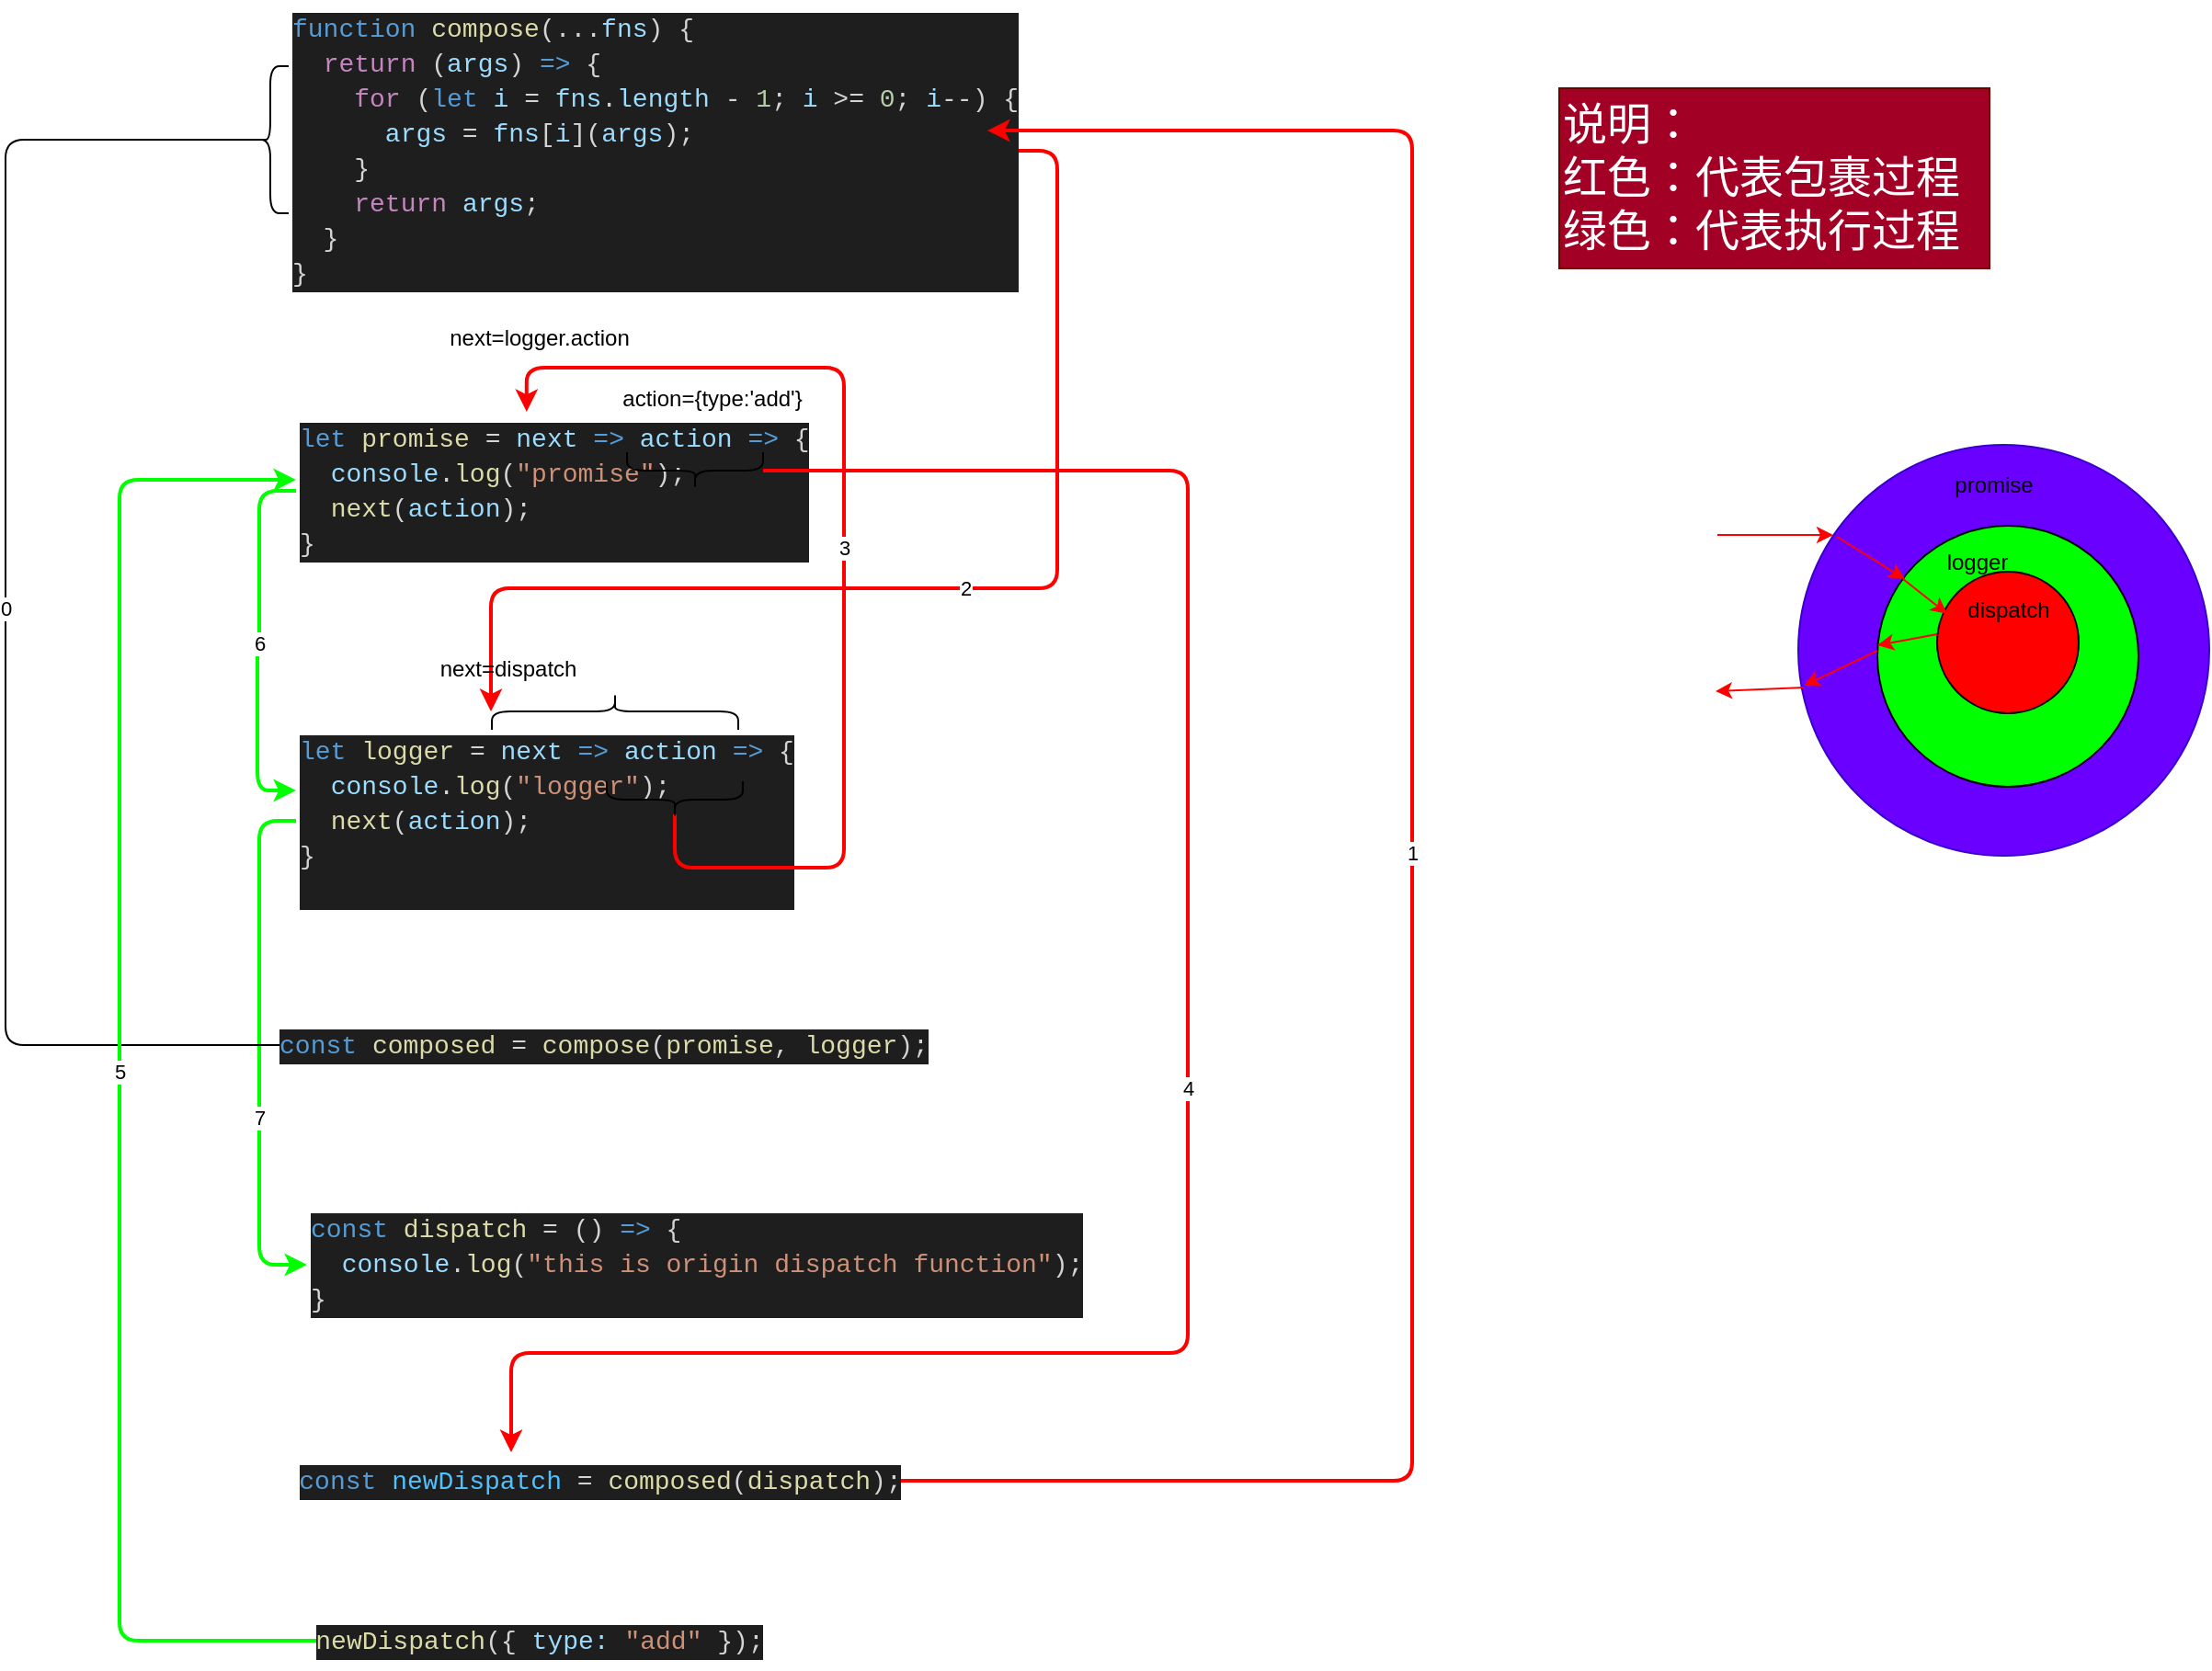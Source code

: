 <mxfile>
    <diagram id="hi3ZVOCKC-8nSe9lWUJY" name="Page-1">
        <mxGraphModel dx="3007" dy="1431" grid="0" gridSize="10" guides="1" tooltips="1" connect="1" arrows="1" fold="1" page="0" pageScale="1" pageWidth="827" pageHeight="1169" math="0" shadow="0">
            <root>
                <mxCell id="0"/>
                <mxCell id="1" parent="0"/>
                <mxCell id="54" value="" style="ellipse;whiteSpace=wrap;html=1;aspect=fixed;strokeColor=#3700CC;fillColor=#6a00ff;fontColor=#ffffff;movable=0;resizable=0;rotatable=0;deletable=0;editable=0;connectable=0;" vertex="1" parent="1">
                    <mxGeometry x="593" y="250" width="223.5" height="223.5" as="geometry"/>
                </mxCell>
                <mxCell id="12" value="2" style="edgeStyle=orthogonalEdgeStyle;html=1;endArrow=classic;endFill=1;entryX=0.5;entryY=0;entryDx=0;entryDy=0;strokeColor=#FF0000;strokeWidth=2;" edge="1" parent="1" source="2" target="13">
                    <mxGeometry relative="1" as="geometry">
                        <mxPoint x="-106" y="367" as="targetPoint"/>
                        <Array as="points">
                            <mxPoint x="190" y="90"/>
                            <mxPoint x="190" y="328"/>
                            <mxPoint x="-118" y="328"/>
                            <mxPoint x="-118" y="395"/>
                        </Array>
                    </mxGeometry>
                </mxCell>
                <mxCell id="2" value="&lt;div style=&quot;color: rgb(212, 212, 212); background-color: rgb(30, 30, 30); font-family: Consolas, &amp;quot;Courier New&amp;quot;, monospace; font-size: 14px; line-height: 19px;&quot;&gt;&lt;div&gt;&lt;span style=&quot;color: #569cd6;&quot;&gt;function&lt;/span&gt; &lt;span style=&quot;color: #dcdcaa;&quot;&gt;compose&lt;/span&gt;(...&lt;span style=&quot;color: #9cdcfe;&quot;&gt;fns&lt;/span&gt;) {&lt;/div&gt;&lt;div&gt;&amp;nbsp; &lt;span style=&quot;color: #c586c0;&quot;&gt;return&lt;/span&gt; (&lt;span style=&quot;color: #9cdcfe;&quot;&gt;args&lt;/span&gt;) &lt;span style=&quot;color: #569cd6;&quot;&gt;=&amp;gt;&lt;/span&gt; {&lt;/div&gt;&lt;div&gt;&amp;nbsp; &amp;nbsp; &lt;span style=&quot;color: #c586c0;&quot;&gt;for&lt;/span&gt; (&lt;span style=&quot;color: #569cd6;&quot;&gt;let&lt;/span&gt; &lt;span style=&quot;color: #9cdcfe;&quot;&gt;i&lt;/span&gt; = &lt;span style=&quot;color: #9cdcfe;&quot;&gt;fns&lt;/span&gt;.&lt;span style=&quot;color: #9cdcfe;&quot;&gt;length&lt;/span&gt; - &lt;span style=&quot;color: #b5cea8;&quot;&gt;1&lt;/span&gt;; &lt;span style=&quot;color: #9cdcfe;&quot;&gt;i&lt;/span&gt; &amp;gt;= &lt;span style=&quot;color: #b5cea8;&quot;&gt;0&lt;/span&gt;; &lt;span style=&quot;color: #9cdcfe;&quot;&gt;i&lt;/span&gt;--) {&lt;/div&gt;&lt;div&gt;&amp;nbsp; &amp;nbsp; &amp;nbsp; &lt;span style=&quot;color: #9cdcfe;&quot;&gt;args&lt;/span&gt; = &lt;span style=&quot;color: #9cdcfe;&quot;&gt;fns&lt;/span&gt;[&lt;span style=&quot;color: #9cdcfe;&quot;&gt;i&lt;/span&gt;](&lt;span style=&quot;color: #9cdcfe;&quot;&gt;args&lt;/span&gt;);&lt;/div&gt;&lt;div&gt;&amp;nbsp; &amp;nbsp; }&lt;/div&gt;&lt;div&gt;&amp;nbsp; &amp;nbsp; &lt;span style=&quot;color: #c586c0;&quot;&gt;return&lt;/span&gt; &lt;span style=&quot;color: #9cdcfe;&quot;&gt;args&lt;/span&gt;;&lt;/div&gt;&lt;div&gt;&amp;nbsp; }&lt;/div&gt;&lt;div&gt;}&lt;/div&gt;&lt;/div&gt;" style="text;html=1;align=left;verticalAlign=middle;resizable=0;points=[];autosize=1;strokeColor=none;fillColor=none;" vertex="1" parent="1">
                    <mxGeometry x="-228" y="8" width="380" height="164" as="geometry"/>
                </mxCell>
                <mxCell id="22" value="6" style="edgeStyle=orthogonalEdgeStyle;html=1;endArrow=classic;endFill=1;strokeColor=#00FF00;strokeWidth=2;" edge="1" parent="1" source="3" target="4">
                    <mxGeometry relative="1" as="geometry">
                        <Array as="points">
                            <mxPoint x="-244" y="275"/>
                            <mxPoint x="-244" y="360"/>
                            <mxPoint x="-245" y="360"/>
                            <mxPoint x="-245" y="438"/>
                        </Array>
                    </mxGeometry>
                </mxCell>
                <mxCell id="3" value="&lt;div style=&quot;color: rgb(212, 212, 212); background-color: rgb(30, 30, 30); font-family: Consolas, &amp;quot;Courier New&amp;quot;, monospace; font-size: 14px; line-height: 19px;&quot;&gt;&lt;div&gt;&lt;span style=&quot;color: #569cd6;&quot;&gt;let&lt;/span&gt; &lt;span style=&quot;color: #dcdcaa;&quot;&gt;promise&lt;/span&gt; = &lt;span style=&quot;color: #9cdcfe;&quot;&gt;next&lt;/span&gt; &lt;span style=&quot;color: #569cd6;&quot;&gt;=&amp;gt;&lt;/span&gt; &lt;span style=&quot;color: #9cdcfe;&quot;&gt;action&lt;/span&gt; &lt;span style=&quot;color: #569cd6;&quot;&gt;=&amp;gt;&lt;/span&gt; {&lt;/div&gt;&lt;div&gt;&amp;nbsp; &lt;span style=&quot;color: #9cdcfe;&quot;&gt;console&lt;/span&gt;.&lt;span style=&quot;color: #dcdcaa;&quot;&gt;log&lt;/span&gt;(&lt;span style=&quot;color: #ce9178;&quot;&gt;&quot;promise&quot;&lt;/span&gt;);&lt;/div&gt;&lt;div&gt;&amp;nbsp; &lt;span style=&quot;color: #dcdcaa;&quot;&gt;next&lt;/span&gt;(&lt;span style=&quot;color: #9cdcfe;&quot;&gt;action&lt;/span&gt;);&lt;/div&gt;&lt;div&gt;}&lt;/div&gt;&lt;/div&gt;" style="text;html=1;align=left;verticalAlign=middle;resizable=0;points=[];autosize=1;strokeColor=none;fillColor=none;" vertex="1" parent="1">
                    <mxGeometry x="-224" y="231" width="272" height="88" as="geometry"/>
                </mxCell>
                <mxCell id="24" value="7" style="edgeStyle=orthogonalEdgeStyle;html=1;endArrow=classic;endFill=1;strokeColor=#00FF00;strokeWidth=2;" edge="1" parent="1" source="4" target="6">
                    <mxGeometry x="0.263" relative="1" as="geometry">
                        <Array as="points">
                            <mxPoint x="-244" y="455"/>
                            <mxPoint x="-244" y="696"/>
                        </Array>
                        <mxPoint as="offset"/>
                    </mxGeometry>
                </mxCell>
                <mxCell id="4" value="&lt;div style=&quot;color: rgb(212, 212, 212); background-color: rgb(30, 30, 30); font-family: Consolas, &amp;quot;Courier New&amp;quot;, monospace; font-size: 14px; line-height: 19px;&quot;&gt;&lt;div&gt;&lt;span style=&quot;color: #569cd6;&quot;&gt;let&lt;/span&gt; &lt;span style=&quot;color: #dcdcaa;&quot;&gt;logger&lt;/span&gt; = &lt;span style=&quot;color: #9cdcfe;&quot;&gt;next&lt;/span&gt; &lt;span style=&quot;color: #569cd6;&quot;&gt;=&amp;gt;&lt;/span&gt; &lt;span style=&quot;color: #9cdcfe;&quot;&gt;action&lt;/span&gt; &lt;span style=&quot;color: #569cd6;&quot;&gt;=&amp;gt;&lt;/span&gt; {&lt;/div&gt;&lt;div&gt;&amp;nbsp; &lt;span style=&quot;color: #9cdcfe;&quot;&gt;console&lt;/span&gt;.&lt;span style=&quot;color: #dcdcaa;&quot;&gt;log&lt;/span&gt;(&lt;span style=&quot;color: #ce9178;&quot;&gt;&quot;logger&quot;&lt;/span&gt;);&lt;/div&gt;&lt;div&gt;&amp;nbsp; &lt;span style=&quot;color: #dcdcaa;&quot;&gt;next&lt;/span&gt;(&lt;span style=&quot;color: #9cdcfe;&quot;&gt;action&lt;/span&gt;);&lt;/div&gt;&lt;div&gt;}&lt;/div&gt;&lt;br&gt;&lt;/div&gt;" style="text;html=1;align=left;verticalAlign=middle;resizable=1;points=[];autosize=1;strokeColor=none;fillColor=none;movable=1;rotatable=1;deletable=1;editable=1;connectable=1;" vertex="1" parent="1">
                    <mxGeometry x="-224" y="401" width="264" height="107" as="geometry"/>
                </mxCell>
                <mxCell id="10" value="0" style="edgeStyle=orthogonalEdgeStyle;html=1;entryX=0.1;entryY=0.5;entryDx=0;entryDy=0;entryPerimeter=0;endArrow=none;endFill=0;" edge="1" parent="1" source="5" target="9">
                    <mxGeometry relative="1" as="geometry">
                        <Array as="points">
                            <mxPoint x="-382" y="577"/>
                            <mxPoint x="-382" y="84"/>
                        </Array>
                    </mxGeometry>
                </mxCell>
                <mxCell id="5" value="&lt;div style=&quot;color: rgb(212, 212, 212); background-color: rgb(30, 30, 30); font-family: Consolas, &amp;quot;Courier New&amp;quot;, monospace; font-size: 14px; line-height: 19px;&quot;&gt;&lt;span style=&quot;color: #569cd6;&quot;&gt;const&lt;/span&gt; &lt;span style=&quot;color: #dcdcaa;&quot;&gt;composed&lt;/span&gt; = &lt;span style=&quot;color: #dcdcaa;&quot;&gt;compose&lt;/span&gt;(&lt;span style=&quot;color: #dcdcaa;&quot;&gt;promise&lt;/span&gt;, &lt;span style=&quot;color: #dcdcaa;&quot;&gt;logger&lt;/span&gt;);&lt;/div&gt;" style="text;html=1;align=center;verticalAlign=middle;resizable=0;points=[];autosize=1;strokeColor=none;fillColor=none;" vertex="1" parent="1">
                    <mxGeometry x="-228" y="561" width="341" height="31" as="geometry"/>
                </mxCell>
                <mxCell id="6" value="&lt;div style=&quot;color: rgb(212, 212, 212); background-color: rgb(30, 30, 30); font-family: Consolas, &amp;quot;Courier New&amp;quot;, monospace; font-size: 14px; line-height: 19px;&quot;&gt;&lt;div&gt;&lt;span style=&quot;color: #569cd6;&quot;&gt;const&lt;/span&gt; &lt;span style=&quot;color: #dcdcaa;&quot;&gt;dispatch&lt;/span&gt; = () &lt;span style=&quot;color: #569cd6;&quot;&gt;=&amp;gt;&lt;/span&gt; {&lt;/div&gt;&lt;div&gt;&amp;nbsp; &lt;span style=&quot;color: #9cdcfe;&quot;&gt;console&lt;/span&gt;.&lt;span style=&quot;color: #dcdcaa;&quot;&gt;log&lt;/span&gt;(&lt;span style=&quot;color: #ce9178;&quot;&gt;&quot;this is origin dispatch function&quot;&lt;/span&gt;);&lt;/div&gt;&lt;div&gt;}&lt;/div&gt;&lt;/div&gt;" style="text;html=1;align=left;verticalAlign=middle;resizable=0;points=[];autosize=1;strokeColor=none;fillColor=none;" vertex="1" parent="1">
                    <mxGeometry x="-218" y="661" width="403" height="69" as="geometry"/>
                </mxCell>
                <mxCell id="11" value="1" style="edgeStyle=orthogonalEdgeStyle;html=1;endArrow=classic;endFill=1;fillColor=#60a917;strokeColor=#FF0000;strokeWidth=2;" edge="1" parent="1" source="7" target="2">
                    <mxGeometry relative="1" as="geometry">
                        <Array as="points">
                            <mxPoint x="383" y="814"/>
                            <mxPoint x="383" y="79"/>
                        </Array>
                    </mxGeometry>
                </mxCell>
                <mxCell id="7" value="&lt;div style=&quot;color: rgb(212, 212, 212); background-color: rgb(30, 30, 30); font-family: Consolas, &amp;quot;Courier New&amp;quot;, monospace; font-size: 14px; line-height: 19px;&quot;&gt;&lt;span style=&quot;color: #569cd6;&quot;&gt;const&lt;/span&gt; &lt;span style=&quot;color: #4fc1ff;&quot;&gt;newDispatch&lt;/span&gt; = &lt;span style=&quot;color: #dcdcaa;&quot;&gt;composed&lt;/span&gt;(&lt;span style=&quot;color: #dcdcaa;&quot;&gt;dispatch&lt;/span&gt;);&lt;/div&gt;" style="text;html=1;align=center;verticalAlign=middle;resizable=0;points=[];autosize=1;strokeColor=none;fillColor=none;" vertex="1" parent="1">
                    <mxGeometry x="-218" y="798" width="318" height="31" as="geometry"/>
                </mxCell>
                <mxCell id="14" value="5" style="edgeStyle=orthogonalEdgeStyle;html=1;endArrow=classic;endFill=1;strokeColor=#00FF00;strokeWidth=2;" edge="1" parent="1" source="8" target="3">
                    <mxGeometry relative="1" as="geometry">
                        <mxPoint x="-37" y="425" as="targetPoint"/>
                        <Array as="points">
                            <mxPoint x="-320" y="900"/>
                            <mxPoint x="-320" y="269"/>
                        </Array>
                    </mxGeometry>
                </mxCell>
                <mxCell id="8" value="&lt;div style=&quot;color: rgb(212, 212, 212); background-color: rgb(30, 30, 30); font-family: Consolas, &amp;quot;Courier New&amp;quot;, monospace; font-size: 14px; line-height: 19px;&quot;&gt;&lt;span style=&quot;color: #dcdcaa;&quot;&gt;newDispatch&lt;/span&gt;({ &lt;span style=&quot;color: #9cdcfe;&quot;&gt;type&lt;/span&gt;&lt;span style=&quot;color: #9cdcfe;&quot;&gt;:&lt;/span&gt; &lt;span style=&quot;color: #ce9178;&quot;&gt;&quot;add&quot;&lt;/span&gt; });&lt;/div&gt;" style="text;html=1;align=center;verticalAlign=middle;resizable=0;points=[];autosize=1;strokeColor=none;fillColor=none;" vertex="1" parent="1">
                    <mxGeometry x="-212.5" y="885" width="241" height="31" as="geometry"/>
                </mxCell>
                <mxCell id="9" value="" style="shape=curlyBracket;whiteSpace=wrap;html=1;rounded=1;flipH=1;labelPosition=right;verticalLabelPosition=middle;align=left;verticalAlign=middle;rotation=-180;" vertex="1" parent="1">
                    <mxGeometry x="-248" y="44" width="20" height="80" as="geometry"/>
                </mxCell>
                <mxCell id="13" value="" style="shape=curlyBracket;whiteSpace=wrap;html=1;rounded=1;flipH=1;labelPosition=right;verticalLabelPosition=middle;align=left;verticalAlign=middle;rotation=-90;" vertex="1" parent="1">
                    <mxGeometry x="-60.5" y="328" width="20" height="134" as="geometry"/>
                </mxCell>
                <mxCell id="17" value="3" style="edgeStyle=orthogonalEdgeStyle;html=1;entryX=0.461;entryY=0.011;entryDx=0;entryDy=0;entryPerimeter=0;endArrow=classic;endFill=1;exitX=0.1;exitY=0.5;exitDx=0;exitDy=0;exitPerimeter=0;strokeColor=#FF0000;strokeWidth=2;" edge="1" parent="1" source="15" target="3">
                    <mxGeometry relative="1" as="geometry">
                        <Array as="points">
                            <mxPoint x="-18" y="480"/>
                            <mxPoint x="74" y="480"/>
                            <mxPoint x="74" y="208"/>
                            <mxPoint x="-99" y="208"/>
                        </Array>
                    </mxGeometry>
                </mxCell>
                <mxCell id="15" value="" style="shape=curlyBracket;whiteSpace=wrap;html=1;rounded=1;flipH=1;labelPosition=right;verticalLabelPosition=middle;align=left;verticalAlign=middle;rotation=90;" vertex="1" parent="1">
                    <mxGeometry x="-28" y="406" width="20" height="74" as="geometry"/>
                </mxCell>
                <mxCell id="16" value="next=dispatch" style="text;html=1;align=center;verticalAlign=middle;resizable=0;points=[];autosize=1;strokeColor=none;fillColor=none;" vertex="1" parent="1">
                    <mxGeometry x="-155" y="359" width="92" height="26" as="geometry"/>
                </mxCell>
                <mxCell id="18" value="next=logger.action" style="text;html=1;align=center;verticalAlign=middle;resizable=0;points=[];autosize=1;strokeColor=none;fillColor=none;" vertex="1" parent="1">
                    <mxGeometry x="-150" y="179" width="116" height="26" as="geometry"/>
                </mxCell>
                <mxCell id="20" value="4" style="edgeStyle=orthogonalEdgeStyle;html=1;endArrow=classic;endFill=1;strokeColor=#FF0000;strokeWidth=2;" edge="1" parent="1" source="19" target="7">
                    <mxGeometry relative="1" as="geometry">
                        <Array as="points">
                            <mxPoint x="261" y="264"/>
                            <mxPoint x="261" y="744"/>
                            <mxPoint x="-107" y="744"/>
                        </Array>
                    </mxGeometry>
                </mxCell>
                <mxCell id="19" value="" style="shape=curlyBracket;whiteSpace=wrap;html=1;rounded=1;flipH=1;labelPosition=right;verticalLabelPosition=middle;align=left;verticalAlign=middle;rotation=90;" vertex="1" parent="1">
                    <mxGeometry x="-17" y="227" width="20" height="74" as="geometry"/>
                </mxCell>
                <mxCell id="21" value="action={type:'add'}" style="text;html=1;align=center;verticalAlign=middle;resizable=0;points=[];autosize=1;strokeColor=none;fillColor=none;" vertex="1" parent="1">
                    <mxGeometry x="-56" y="212" width="116" height="26" as="geometry"/>
                </mxCell>
                <mxCell id="53" value="" style="ellipse;whiteSpace=wrap;html=1;aspect=fixed;strokeColor=default;fillColor=#00FF00;align=left;movable=0;resizable=0;rotatable=0;deletable=0;editable=0;connectable=0;" vertex="1" parent="1">
                    <mxGeometry x="636" y="294" width="142" height="142" as="geometry"/>
                </mxCell>
                <mxCell id="52" value="" style="ellipse;whiteSpace=wrap;html=1;aspect=fixed;strokeColor=default;fillColor=#FF0000;movable=0;resizable=0;rotatable=0;deletable=0;editable=0;connectable=0;" vertex="1" parent="1">
                    <mxGeometry x="668.5" y="319" width="77" height="77" as="geometry"/>
                </mxCell>
                <mxCell id="55" value="logger" style="text;html=1;align=center;verticalAlign=middle;resizable=0;points=[];autosize=1;strokeColor=none;fillColor=none;movable=0;rotatable=0;deletable=0;editable=0;connectable=0;" vertex="1" parent="1">
                    <mxGeometry x="664" y="301" width="51" height="26" as="geometry"/>
                </mxCell>
                <mxCell id="56" value="dispatch" style="text;html=1;align=center;verticalAlign=middle;resizable=0;points=[];autosize=1;strokeColor=none;fillColor=none;movable=0;rotatable=0;deletable=0;editable=0;connectable=0;" vertex="1" parent="1">
                    <mxGeometry x="675.5" y="327" width="63" height="26" as="geometry"/>
                </mxCell>
                <mxCell id="57" value="promise" style="text;html=1;align=center;verticalAlign=middle;resizable=0;points=[];autosize=1;strokeColor=none;fillColor=none;movable=0;rotatable=0;deletable=0;editable=0;connectable=0;" vertex="1" parent="1">
                    <mxGeometry x="668.5" y="259" width="61" height="26" as="geometry"/>
                </mxCell>
                <mxCell id="58" value="" style="endArrow=classic;html=1;rounded=0;strokeColor=#FF0000;strokeWidth=1;elbow=vertical;" edge="1" parent="1">
                    <mxGeometry width="50" height="50" relative="1" as="geometry">
                        <mxPoint x="549" y="299" as="sourcePoint"/>
                        <mxPoint x="612" y="299" as="targetPoint"/>
                    </mxGeometry>
                </mxCell>
                <mxCell id="59" value="" style="endArrow=classic;html=1;rounded=0;strokeColor=#FF0000;strokeWidth=1;elbow=vertical;" edge="1" parent="1">
                    <mxGeometry width="50" height="50" relative="1" as="geometry">
                        <mxPoint x="614" y="300" as="sourcePoint"/>
                        <mxPoint x="651" y="323" as="targetPoint"/>
                    </mxGeometry>
                </mxCell>
                <mxCell id="62" value="" style="endArrow=classic;html=1;rounded=0;strokeColor=#FF0000;strokeWidth=1;elbow=vertical;" edge="1" parent="1">
                    <mxGeometry width="50" height="50" relative="1" as="geometry">
                        <mxPoint x="650" y="323" as="sourcePoint"/>
                        <mxPoint x="674" y="342" as="targetPoint"/>
                    </mxGeometry>
                </mxCell>
                <mxCell id="63" value="" style="endArrow=classic;html=1;rounded=0;strokeColor=#FF0000;strokeWidth=1;elbow=vertical;" edge="1" parent="1">
                    <mxGeometry width="50" height="50" relative="1" as="geometry">
                        <mxPoint x="668.5" y="353" as="sourcePoint"/>
                        <mxPoint x="636" y="359" as="targetPoint"/>
                    </mxGeometry>
                </mxCell>
                <mxCell id="64" value="" style="endArrow=classic;html=1;rounded=0;strokeColor=#FF0000;strokeWidth=1;elbow=vertical;" edge="1" parent="1">
                    <mxGeometry width="50" height="50" relative="1" as="geometry">
                        <mxPoint x="636" y="362" as="sourcePoint"/>
                        <mxPoint x="596" y="381" as="targetPoint"/>
                    </mxGeometry>
                </mxCell>
                <mxCell id="65" value="" style="endArrow=classic;html=1;rounded=0;strokeColor=#FF0000;strokeWidth=1;elbow=vertical;" edge="1" parent="1">
                    <mxGeometry width="50" height="50" relative="1" as="geometry">
                        <mxPoint x="596" y="382" as="sourcePoint"/>
                        <mxPoint x="548" y="384" as="targetPoint"/>
                    </mxGeometry>
                </mxCell>
                <mxCell id="66" value="说明：&lt;br style=&quot;font-size: 24px;&quot;&gt;红色：代表包裹过程&lt;br style=&quot;font-size: 24px;&quot;&gt;绿色：代表执行过程" style="text;html=1;align=left;verticalAlign=middle;resizable=0;points=[];autosize=1;strokeColor=#6F0000;fillColor=#a20025;fontColor=#ffffff;fontSize=24;" vertex="1" parent="1">
                    <mxGeometry x="463" y="56" width="234" height="98" as="geometry"/>
                </mxCell>
            </root>
        </mxGraphModel>
    </diagram>
</mxfile>
